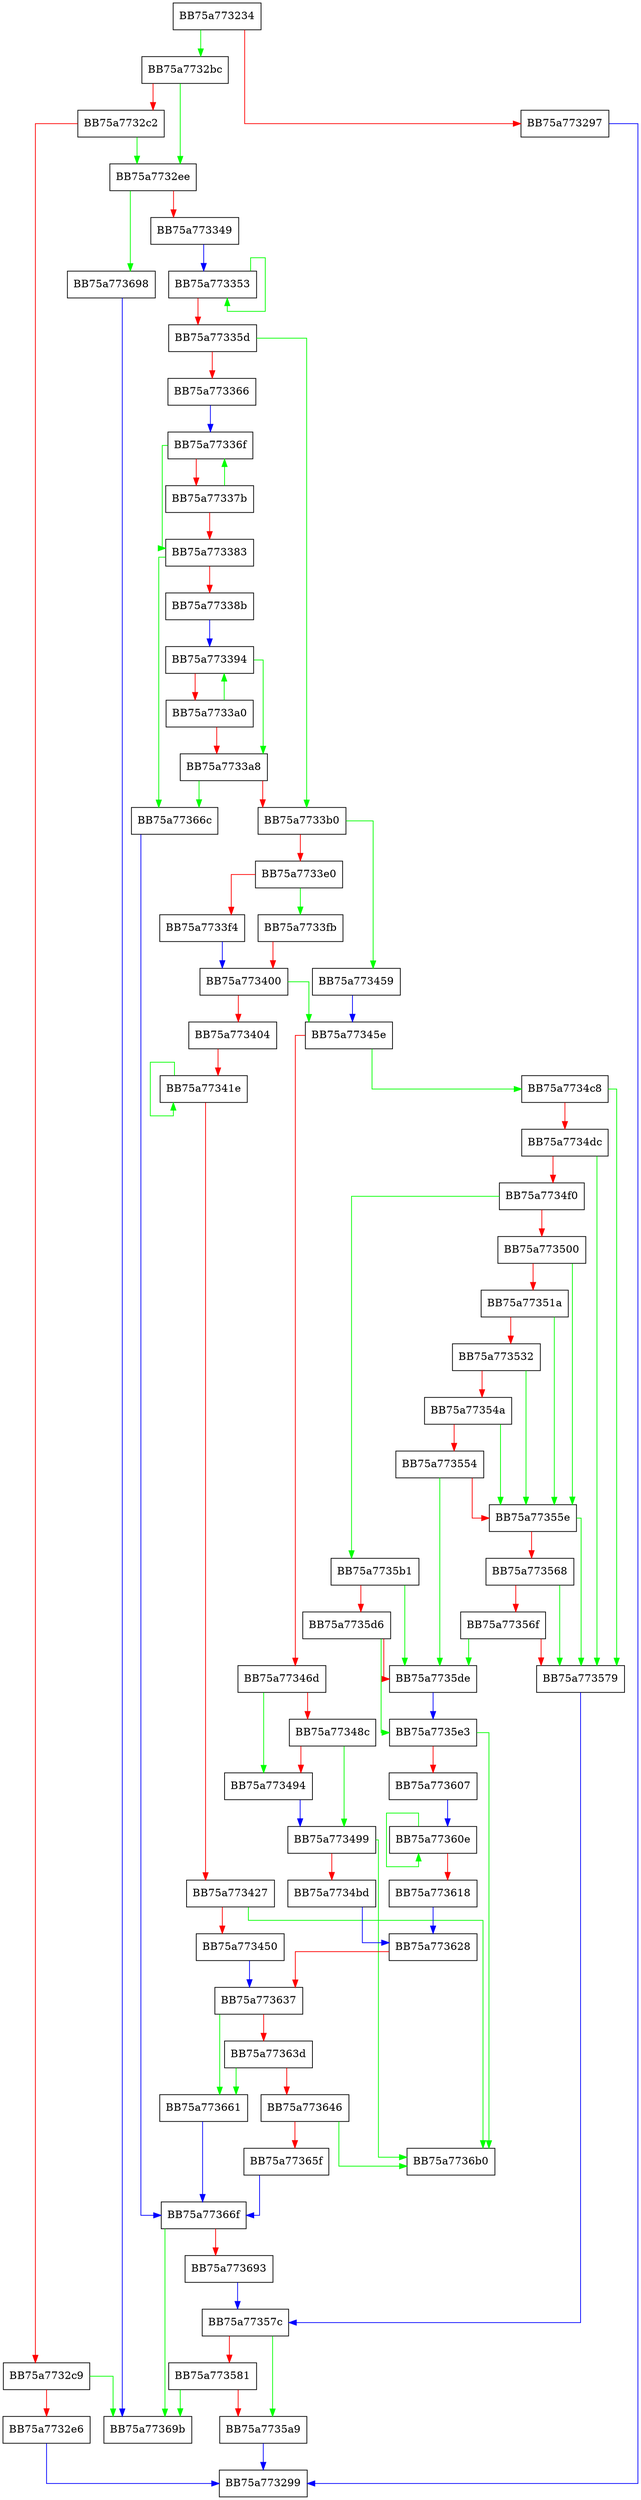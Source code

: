 digraph _expandlocale {
  node [shape="box"];
  graph [splines=ortho];
  BB75a773234 -> BB75a7732bc [color="green"];
  BB75a773234 -> BB75a773297 [color="red"];
  BB75a773297 -> BB75a773299 [color="blue"];
  BB75a7732bc -> BB75a7732ee [color="green"];
  BB75a7732bc -> BB75a7732c2 [color="red"];
  BB75a7732c2 -> BB75a7732ee [color="green"];
  BB75a7732c2 -> BB75a7732c9 [color="red"];
  BB75a7732c9 -> BB75a77369b [color="green"];
  BB75a7732c9 -> BB75a7732e6 [color="red"];
  BB75a7732e6 -> BB75a773299 [color="blue"];
  BB75a7732ee -> BB75a773698 [color="green"];
  BB75a7732ee -> BB75a773349 [color="red"];
  BB75a773349 -> BB75a773353 [color="blue"];
  BB75a773353 -> BB75a773353 [color="green"];
  BB75a773353 -> BB75a77335d [color="red"];
  BB75a77335d -> BB75a7733b0 [color="green"];
  BB75a77335d -> BB75a773366 [color="red"];
  BB75a773366 -> BB75a77336f [color="blue"];
  BB75a77336f -> BB75a773383 [color="green"];
  BB75a77336f -> BB75a77337b [color="red"];
  BB75a77337b -> BB75a77336f [color="green"];
  BB75a77337b -> BB75a773383 [color="red"];
  BB75a773383 -> BB75a77366c [color="green"];
  BB75a773383 -> BB75a77338b [color="red"];
  BB75a77338b -> BB75a773394 [color="blue"];
  BB75a773394 -> BB75a7733a8 [color="green"];
  BB75a773394 -> BB75a7733a0 [color="red"];
  BB75a7733a0 -> BB75a773394 [color="green"];
  BB75a7733a0 -> BB75a7733a8 [color="red"];
  BB75a7733a8 -> BB75a77366c [color="green"];
  BB75a7733a8 -> BB75a7733b0 [color="red"];
  BB75a7733b0 -> BB75a773459 [color="green"];
  BB75a7733b0 -> BB75a7733e0 [color="red"];
  BB75a7733e0 -> BB75a7733fb [color="green"];
  BB75a7733e0 -> BB75a7733f4 [color="red"];
  BB75a7733f4 -> BB75a773400 [color="blue"];
  BB75a7733fb -> BB75a773400 [color="red"];
  BB75a773400 -> BB75a77345e [color="green"];
  BB75a773400 -> BB75a773404 [color="red"];
  BB75a773404 -> BB75a77341e [color="red"];
  BB75a77341e -> BB75a77341e [color="green"];
  BB75a77341e -> BB75a773427 [color="red"];
  BB75a773427 -> BB75a7736b0 [color="green"];
  BB75a773427 -> BB75a773450 [color="red"];
  BB75a773450 -> BB75a773637 [color="blue"];
  BB75a773459 -> BB75a77345e [color="blue"];
  BB75a77345e -> BB75a7734c8 [color="green"];
  BB75a77345e -> BB75a77346d [color="red"];
  BB75a77346d -> BB75a773494 [color="green"];
  BB75a77346d -> BB75a77348c [color="red"];
  BB75a77348c -> BB75a773499 [color="green"];
  BB75a77348c -> BB75a773494 [color="red"];
  BB75a773494 -> BB75a773499 [color="blue"];
  BB75a773499 -> BB75a7736b0 [color="green"];
  BB75a773499 -> BB75a7734bd [color="red"];
  BB75a7734bd -> BB75a773628 [color="blue"];
  BB75a7734c8 -> BB75a773579 [color="green"];
  BB75a7734c8 -> BB75a7734dc [color="red"];
  BB75a7734dc -> BB75a773579 [color="green"];
  BB75a7734dc -> BB75a7734f0 [color="red"];
  BB75a7734f0 -> BB75a7735b1 [color="green"];
  BB75a7734f0 -> BB75a773500 [color="red"];
  BB75a773500 -> BB75a77355e [color="green"];
  BB75a773500 -> BB75a77351a [color="red"];
  BB75a77351a -> BB75a77355e [color="green"];
  BB75a77351a -> BB75a773532 [color="red"];
  BB75a773532 -> BB75a77355e [color="green"];
  BB75a773532 -> BB75a77354a [color="red"];
  BB75a77354a -> BB75a77355e [color="green"];
  BB75a77354a -> BB75a773554 [color="red"];
  BB75a773554 -> BB75a7735de [color="green"];
  BB75a773554 -> BB75a77355e [color="red"];
  BB75a77355e -> BB75a773579 [color="green"];
  BB75a77355e -> BB75a773568 [color="red"];
  BB75a773568 -> BB75a773579 [color="green"];
  BB75a773568 -> BB75a77356f [color="red"];
  BB75a77356f -> BB75a7735de [color="green"];
  BB75a77356f -> BB75a773579 [color="red"];
  BB75a773579 -> BB75a77357c [color="blue"];
  BB75a77357c -> BB75a7735a9 [color="green"];
  BB75a77357c -> BB75a773581 [color="red"];
  BB75a773581 -> BB75a77369b [color="green"];
  BB75a773581 -> BB75a7735a9 [color="red"];
  BB75a7735a9 -> BB75a773299 [color="blue"];
  BB75a7735b1 -> BB75a7735de [color="green"];
  BB75a7735b1 -> BB75a7735d6 [color="red"];
  BB75a7735d6 -> BB75a7735e3 [color="green"];
  BB75a7735d6 -> BB75a7735de [color="red"];
  BB75a7735de -> BB75a7735e3 [color="blue"];
  BB75a7735e3 -> BB75a7736b0 [color="green"];
  BB75a7735e3 -> BB75a773607 [color="red"];
  BB75a773607 -> BB75a77360e [color="blue"];
  BB75a77360e -> BB75a77360e [color="green"];
  BB75a77360e -> BB75a773618 [color="red"];
  BB75a773618 -> BB75a773628 [color="blue"];
  BB75a773628 -> BB75a773637 [color="red"];
  BB75a773637 -> BB75a773661 [color="green"];
  BB75a773637 -> BB75a77363d [color="red"];
  BB75a77363d -> BB75a773661 [color="green"];
  BB75a77363d -> BB75a773646 [color="red"];
  BB75a773646 -> BB75a7736b0 [color="green"];
  BB75a773646 -> BB75a77365f [color="red"];
  BB75a77365f -> BB75a77366f [color="blue"];
  BB75a773661 -> BB75a77366f [color="blue"];
  BB75a77366c -> BB75a77366f [color="blue"];
  BB75a77366f -> BB75a77369b [color="green"];
  BB75a77366f -> BB75a773693 [color="red"];
  BB75a773693 -> BB75a77357c [color="blue"];
  BB75a773698 -> BB75a77369b [color="blue"];
}